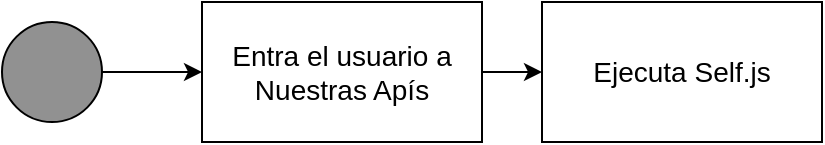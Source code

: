 <mxfile version="24.4.14" type="github">
  <diagram name="Página-1" id="ZSJSENCACcPP8gSmaEOB">
    <mxGraphModel dx="1380" dy="747" grid="1" gridSize="10" guides="1" tooltips="1" connect="1" arrows="1" fold="1" page="1" pageScale="1" pageWidth="827" pageHeight="1169" math="0" shadow="0">
      <root>
        <mxCell id="0" />
        <mxCell id="1" parent="0" />
        <mxCell id="fVgUwCNFYylw4b4INK1n-3" style="edgeStyle=orthogonalEdgeStyle;rounded=0;orthogonalLoop=1;jettySize=auto;html=1;" parent="1" source="fVgUwCNFYylw4b4INK1n-1" target="fVgUwCNFYylw4b4INK1n-2" edge="1">
          <mxGeometry relative="1" as="geometry" />
        </mxCell>
        <mxCell id="fVgUwCNFYylw4b4INK1n-1" value="" style="ellipse;whiteSpace=wrap;html=1;aspect=fixed;fillColor=#919191;" parent="1" vertex="1">
          <mxGeometry x="90" y="335" width="50" height="50" as="geometry" />
        </mxCell>
        <mxCell id="e3wcZkx6HrIsEKtUwEhM-2" value="" style="edgeStyle=orthogonalEdgeStyle;rounded=0;orthogonalLoop=1;jettySize=auto;html=1;" edge="1" parent="1" source="fVgUwCNFYylw4b4INK1n-2" target="e3wcZkx6HrIsEKtUwEhM-1">
          <mxGeometry relative="1" as="geometry" />
        </mxCell>
        <mxCell id="fVgUwCNFYylw4b4INK1n-2" value="&lt;font style=&quot;font-size: 14px;&quot;&gt;Entra el usuario a Nuestras Apís&lt;/font&gt;" style="rounded=0;whiteSpace=wrap;html=1;" parent="1" vertex="1">
          <mxGeometry x="190" y="325" width="140" height="70" as="geometry" />
        </mxCell>
        <mxCell id="e3wcZkx6HrIsEKtUwEhM-1" value="&lt;span style=&quot;font-size: 14px;&quot;&gt;Ejecuta Self.js&lt;/span&gt;" style="rounded=0;whiteSpace=wrap;html=1;" vertex="1" parent="1">
          <mxGeometry x="360" y="325" width="140" height="70" as="geometry" />
        </mxCell>
      </root>
    </mxGraphModel>
  </diagram>
</mxfile>

